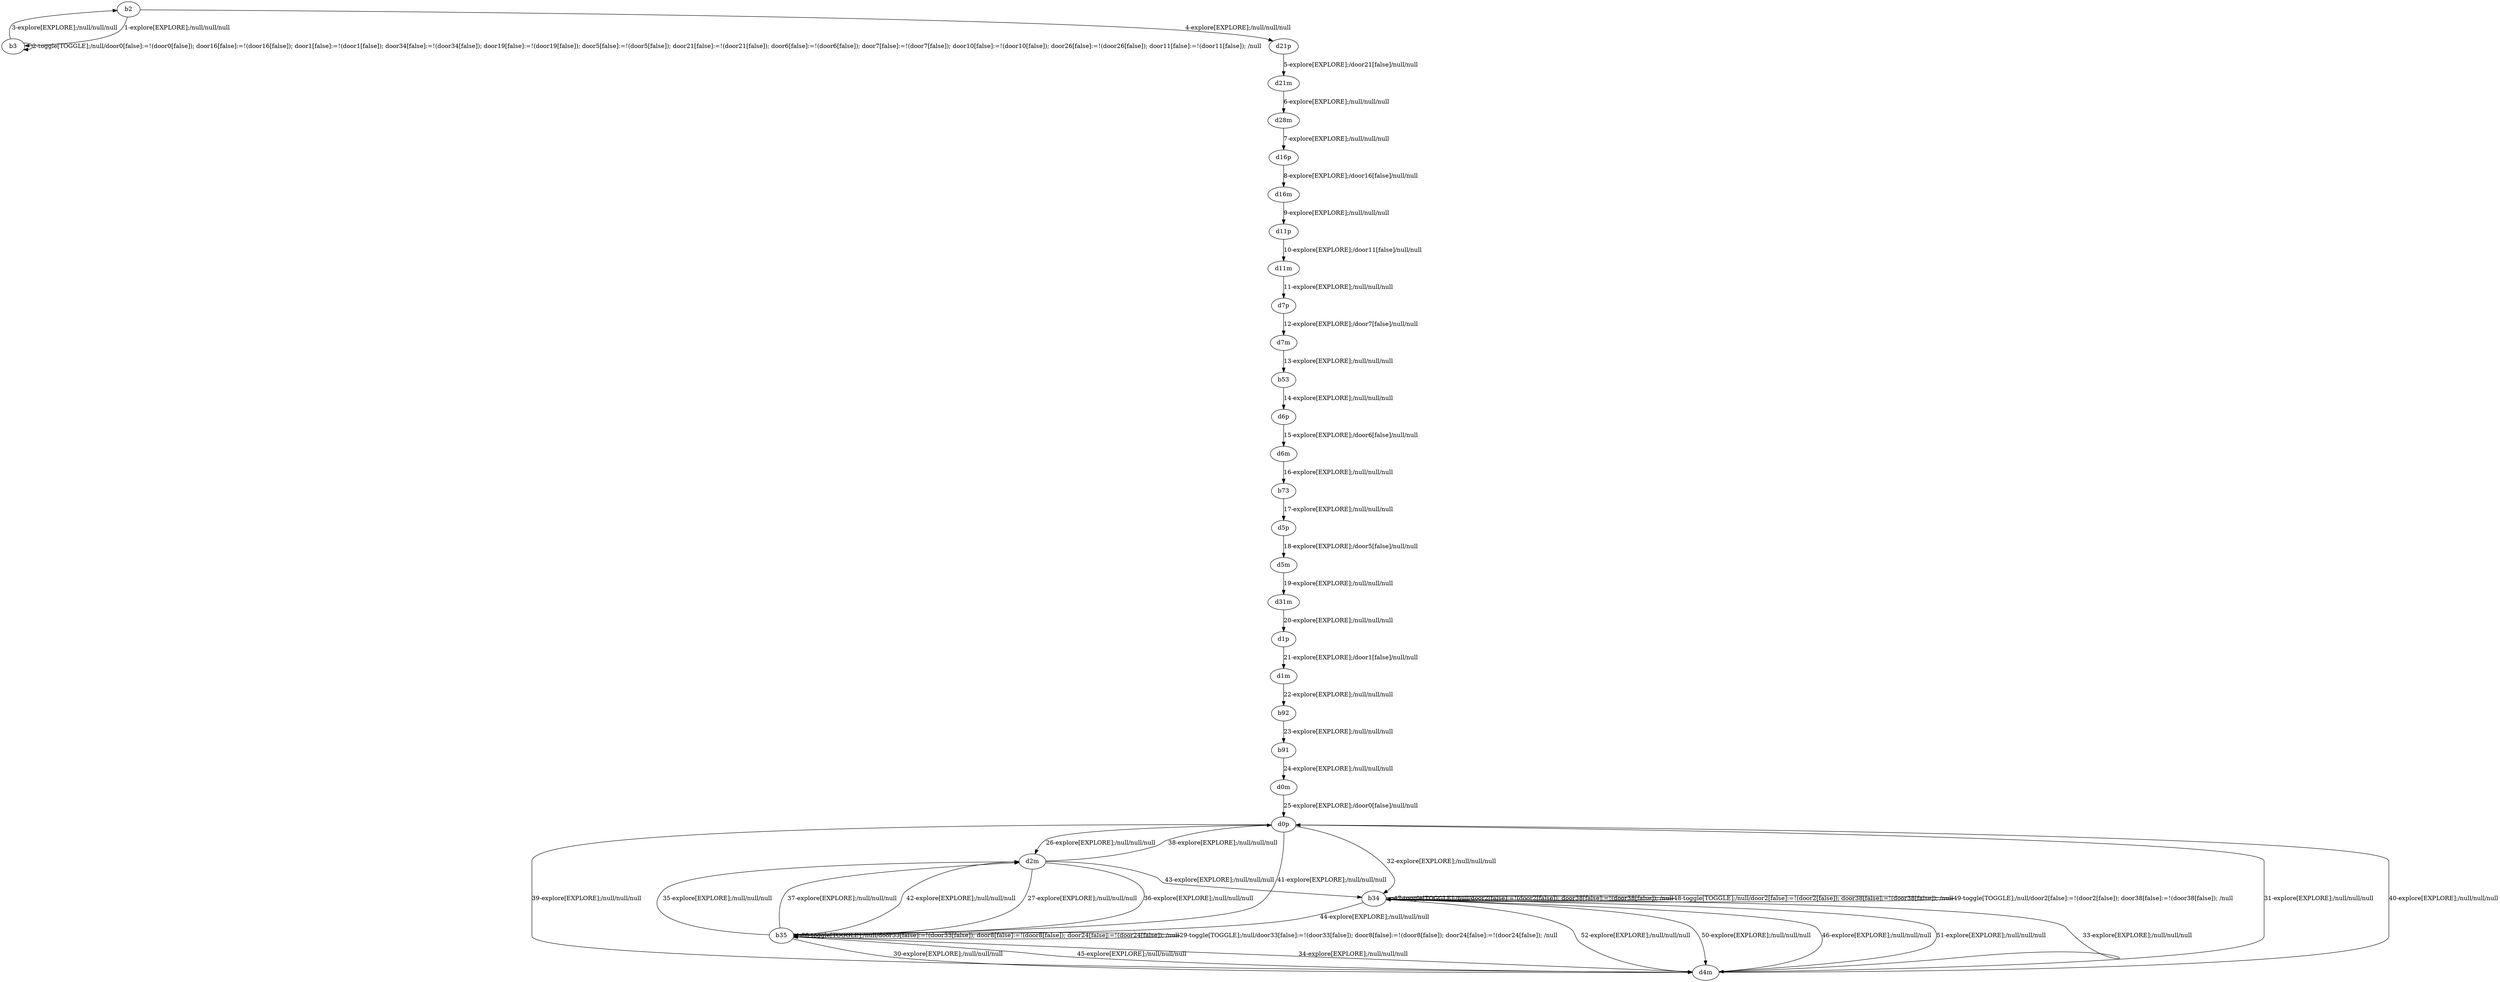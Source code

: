 # Total number of goals covered by this test: 1
# b34 --> b35

digraph g {
"b2" -> "b3" [label = "1-explore[EXPLORE];/null/null/null"];
"b3" -> "b3" [label = "2-toggle[TOGGLE];/null/door0[false]:=!(door0[false]); door16[false]:=!(door16[false]); door1[false]:=!(door1[false]); door34[false]:=!(door34[false]); door19[false]:=!(door19[false]); door5[false]:=!(door5[false]); door21[false]:=!(door21[false]); door6[false]:=!(door6[false]); door7[false]:=!(door7[false]); door10[false]:=!(door10[false]); door26[false]:=!(door26[false]); door11[false]:=!(door11[false]); /null"];
"b3" -> "b2" [label = "3-explore[EXPLORE];/null/null/null"];
"b2" -> "d21p" [label = "4-explore[EXPLORE];/null/null/null"];
"d21p" -> "d21m" [label = "5-explore[EXPLORE];/door21[false]/null/null"];
"d21m" -> "d28m" [label = "6-explore[EXPLORE];/null/null/null"];
"d28m" -> "d16p" [label = "7-explore[EXPLORE];/null/null/null"];
"d16p" -> "d16m" [label = "8-explore[EXPLORE];/door16[false]/null/null"];
"d16m" -> "d11p" [label = "9-explore[EXPLORE];/null/null/null"];
"d11p" -> "d11m" [label = "10-explore[EXPLORE];/door11[false]/null/null"];
"d11m" -> "d7p" [label = "11-explore[EXPLORE];/null/null/null"];
"d7p" -> "d7m" [label = "12-explore[EXPLORE];/door7[false]/null/null"];
"d7m" -> "b53" [label = "13-explore[EXPLORE];/null/null/null"];
"b53" -> "d6p" [label = "14-explore[EXPLORE];/null/null/null"];
"d6p" -> "d6m" [label = "15-explore[EXPLORE];/door6[false]/null/null"];
"d6m" -> "b73" [label = "16-explore[EXPLORE];/null/null/null"];
"b73" -> "d5p" [label = "17-explore[EXPLORE];/null/null/null"];
"d5p" -> "d5m" [label = "18-explore[EXPLORE];/door5[false]/null/null"];
"d5m" -> "d31m" [label = "19-explore[EXPLORE];/null/null/null"];
"d31m" -> "d1p" [label = "20-explore[EXPLORE];/null/null/null"];
"d1p" -> "d1m" [label = "21-explore[EXPLORE];/door1[false]/null/null"];
"d1m" -> "b92" [label = "22-explore[EXPLORE];/null/null/null"];
"b92" -> "b91" [label = "23-explore[EXPLORE];/null/null/null"];
"b91" -> "d0m" [label = "24-explore[EXPLORE];/null/null/null"];
"d0m" -> "d0p" [label = "25-explore[EXPLORE];/door0[false]/null/null"];
"d0p" -> "d2m" [label = "26-explore[EXPLORE];/null/null/null"];
"d2m" -> "b35" [label = "27-explore[EXPLORE];/null/null/null"];
"b35" -> "b35" [label = "28-toggle[TOGGLE];/null/door33[false]:=!(door33[false]); door8[false]:=!(door8[false]); door24[false]:=!(door24[false]); /null"];
"b35" -> "b35" [label = "29-toggle[TOGGLE];/null/door33[false]:=!(door33[false]); door8[false]:=!(door8[false]); door24[false]:=!(door24[false]); /null"];
"b35" -> "d4m" [label = "30-explore[EXPLORE];/null/null/null"];
"d4m" -> "d0p" [label = "31-explore[EXPLORE];/null/null/null"];
"d0p" -> "b34" [label = "32-explore[EXPLORE];/null/null/null"];
"b34" -> "d4m" [label = "33-explore[EXPLORE];/null/null/null"];
"d4m" -> "b35" [label = "34-explore[EXPLORE];/null/null/null"];
"b35" -> "d2m" [label = "35-explore[EXPLORE];/null/null/null"];
"d2m" -> "b35" [label = "36-explore[EXPLORE];/null/null/null"];
"b35" -> "d2m" [label = "37-explore[EXPLORE];/null/null/null"];
"d2m" -> "d0p" [label = "38-explore[EXPLORE];/null/null/null"];
"d0p" -> "d4m" [label = "39-explore[EXPLORE];/null/null/null"];
"d4m" -> "d0p" [label = "40-explore[EXPLORE];/null/null/null"];
"d0p" -> "b35" [label = "41-explore[EXPLORE];/null/null/null"];
"b35" -> "d2m" [label = "42-explore[EXPLORE];/null/null/null"];
"d2m" -> "b34" [label = "43-explore[EXPLORE];/null/null/null"];
"b34" -> "b35" [label = "44-explore[EXPLORE];/null/null/null"];
"b35" -> "d4m" [label = "45-explore[EXPLORE];/null/null/null"];
"d4m" -> "b34" [label = "46-explore[EXPLORE];/null/null/null"];
"b34" -> "b34" [label = "47-toggle[TOGGLE];/null/door2[false]:=!(door2[false]); door38[false]:=!(door38[false]); /null"];
"b34" -> "b34" [label = "48-toggle[TOGGLE];/null/door2[false]:=!(door2[false]); door38[false]:=!(door38[false]); /null"];
"b34" -> "b34" [label = "49-toggle[TOGGLE];/null/door2[false]:=!(door2[false]); door38[false]:=!(door38[false]); /null"];
"b34" -> "d4m" [label = "50-explore[EXPLORE];/null/null/null"];
"d4m" -> "b34" [label = "51-explore[EXPLORE];/null/null/null"];
"b34" -> "d4m" [label = "52-explore[EXPLORE];/null/null/null"];
}